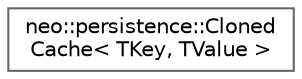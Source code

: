 digraph "Graphical Class Hierarchy"
{
 // LATEX_PDF_SIZE
  bgcolor="transparent";
  edge [fontname=Helvetica,fontsize=10,labelfontname=Helvetica,labelfontsize=10];
  node [fontname=Helvetica,fontsize=10,shape=box,height=0.2,width=0.4];
  rankdir="LR";
  Node0 [id="Node000000",label="neo::persistence::Cloned\lCache\< TKey, TValue \>",height=0.2,width=0.4,color="grey40", fillcolor="white", style="filled",URL="$classneo_1_1persistence_1_1_cloned_cache.html",tooltip="A cache that clones data from another cache. Provides isolation for read operations while maintaining..."];
}
